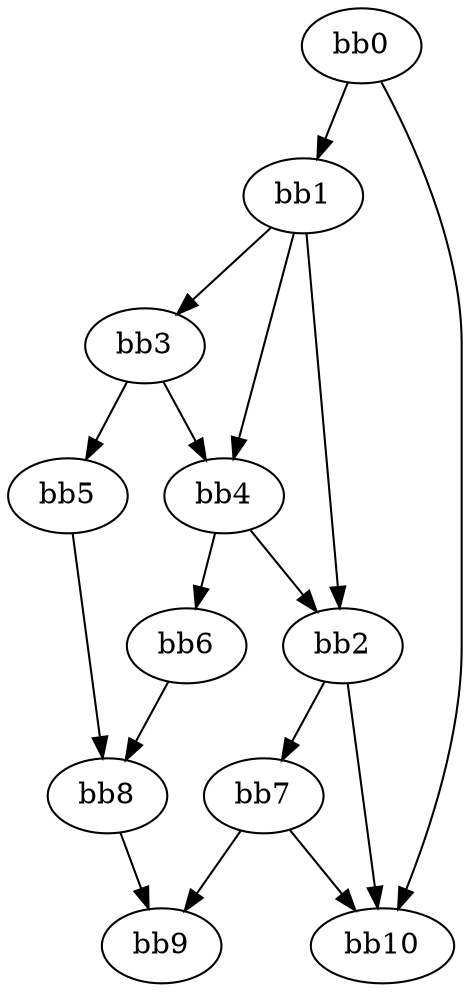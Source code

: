 digraph {
    0 [ label = "bb0\l" ]
    1 [ label = "bb1\l" ]
    2 [ label = "bb2\l" ]
    3 [ label = "bb3\l" ]
    4 [ label = "bb4\l" ]
    5 [ label = "bb5\l" ]
    6 [ label = "bb6\l" ]
    7 [ label = "bb7\l" ]
    8 [ label = "bb8\l" ]
    9 [ label = "bb9\l" ]
    10 [ label = "bb10\l" ]
    0 -> 1 [ ]
    0 -> 10 [ ]
    1 -> 2 [ ]
    1 -> 3 [ ]
    1 -> 4 [ ]
    2 -> 7 [ ]
    2 -> 10 [ ]
    3 -> 4 [ ]
    3 -> 5 [ ]
    4 -> 2 [ ]
    4 -> 6 [ ]
    5 -> 8 [ ]
    6 -> 8 [ ]
    7 -> 9 [ ]
    7 -> 10 [ ]
    8 -> 9 [ ]
}

